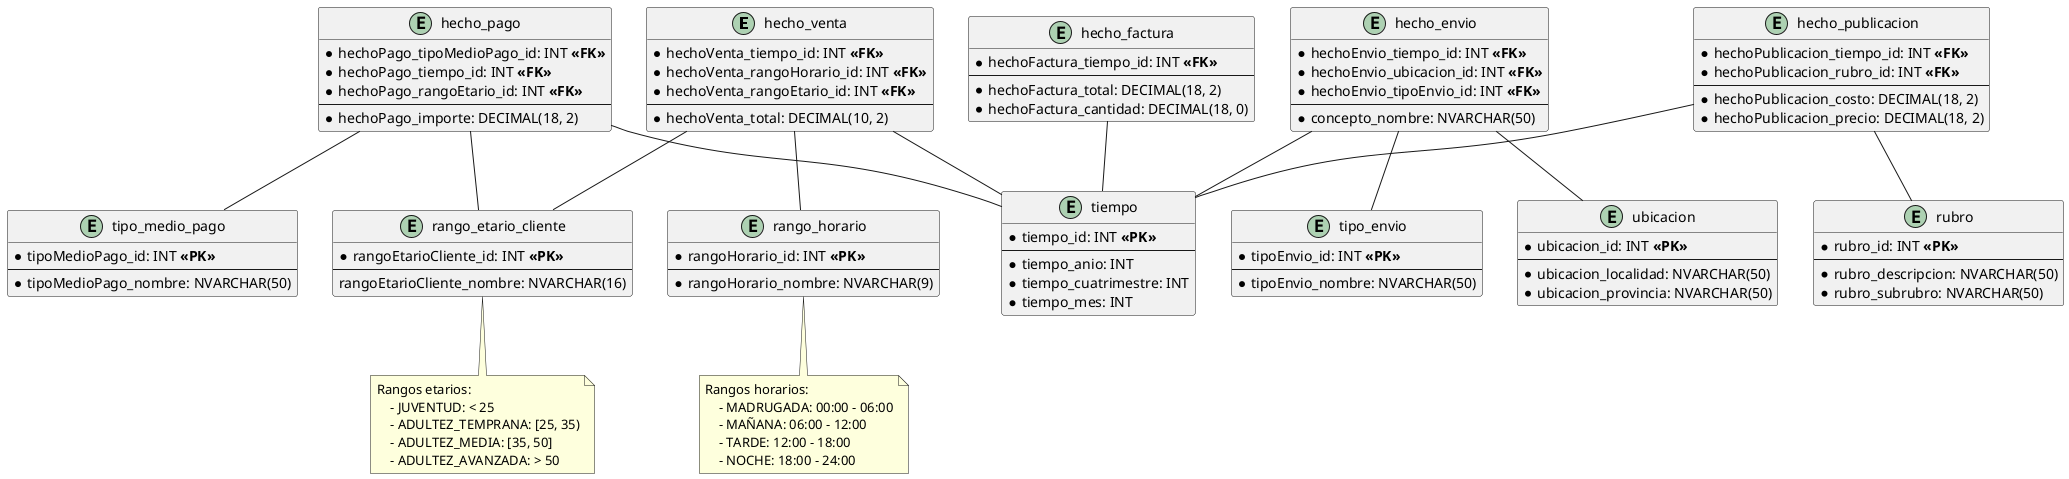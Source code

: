 @startuml diagrama-entidad-relacion-BI

/'
    Aclaraciones:
        - Considere no poner la palabra "dimensión" en los nombres de las tablas (por ejemplo, usar solo "tiempo" en lugar de "dimensión_tiempo"). Esto hace los nombres más cortos y claros. Además, el diagrama permite identificar fácilmente qué tablas son hechos y cuáles son dimensiones.

        - La consigna dice: "Se deberán considerar como mínimo las siguientes dimensiones, además de las que el alumno considere convenientes." Por eso, probablemente tengamos que agregar más dimensiones o hechos, o tal vez más atributos en algunas dimensiones.

        - Para avanzar, usé:
            - https://raw.githubusercontent.com/sebastiangilberto/utn-gdd-2c2022-tp/main/tp/der/der_BI.svg
            - Las diapositivas del profesor sobre el modelo de estrella, OLAP y DataWarehouse.

        - No estoy seguro sobre el rango horario y el rango etario. Puede que queden bien como están, tener un atributo para cada tipo o quizas se les ocurra otra idea.

        - Acuerdense de que los tipos datos deben ser los mismos de la tabla principal: "Todas las columnas creadas para las nuevas tablas deberán respetar los mismos tipos de datos de las columnas existentes en la tabla maestra."

        - Tengo dudas sobre si el "producto" debería ser un hecho o una dimensión, o si puede ser ambas cosas en distintas tablas. La misma duda tengo con "publicación".
'/

entity "hecho_venta" {
  * hechoVenta_tiempo_id: INT **<<FK>>**
  * hechoVenta_rangoHorario_id: INT **<<FK>>**
  * hechoVenta_rangoEtario_id: INT **<<FK>>**
  ' * hechoVenta_producto_id: INT **<<FK>>**
  ' * hechoVenta_almacen_id: INT **<<FK>>**
  ' * hechoVenta_cliente_id: INT **<<FK>>**
  --
    * hechoVenta_total: DECIMAL(10, 2)
    ' * hechoVenta_cantidadTotalProductos: INT
}

entity "hecho_pago" {
  * hechoPago_tipoMedioPago_id: INT **<<FK>>**
  * hechoPago_tiempo_id: INT **<<FK>>**
  * hechoPago_rangoEtario_id: INT **<<FK>>** 
  ' * hechoPago_cliente_id: INT **<<FK>>**
  --
    * hechoPago_importe: DECIMAL(18, 2)
}

entity "hecho_envio" {
  * hechoEnvio_tiempo_id: INT **<<FK>>**
  * hechoEnvio_ubicacion_id: INT **<<FK>>**
  ' * hechoEnvio_estado_id: INT **<<FK>>**
  * hechoEnvio_tipoEnvio_id: INT **<<FK>>** 
  --
    * concepto_nombre: NVARCHAR(50)
}


entity "hecho_factura" {
  * hechoFactura_tiempo_id: INT **<<FK>>**
  ' * hechoFactura_usuario_id: INT **<<FK>>** 
  ' * hechoFactura_concepto_id: INT **<<FK>>**
  --
    * hechoFactura_total: DECIMAL(18, 2)
    * hechoFactura_cantidad: DECIMAL(18, 0)
}

entity "hecho_publicacion" {
  * hechoPublicacion_tiempo_id: INT **<<FK>>**
  * hechoPublicacion_rubro_id: INT **<<FK>>**
  ' * hechoPublicacion_almacen_id: INT **<<FK>>**
  ' * hechoPublicacion_producto_id: INT **<<FK>>** 
  --
    * hechoPublicacion_costo: DECIMAL(18, 2)
    * hechoPublicacion_precio: DECIMAL(18, 2) 
}


' no estoy seguro de que sean los mejores tipos de datos para tiempos, pero asi estaban en el ejemplo del profe 
entity "tiempo" {
  * tiempo_id: INT **<<PK>>**
  --
    * tiempo_anio: INT  
    * tiempo_cuatrimestre: INT
    * tiempo_mes: INT
}

entity "ubicacion" {
  * ubicacion_id: INT **<<PK>>**
  --
    * ubicacion_localidad: NVARCHAR(50)
    * ubicacion_provincia: NVARCHAR(50)
}

entity "rango_etario_cliente" {
  * rangoEtarioCliente_id: INT **<<PK>>**
  --
    rangoEtarioCliente_nombre: NVARCHAR(16)
}
note bottom
    Rangos etarios: 
        - JUVENTUD: < 25
        - ADULTEZ_TEMPRANA: [25, 35)
        - ADULTEZ_MEDIA: [35, 50]
        - ADULTEZ_AVANZADA: > 50
end note

entity "rango_horario" {
  * rangoHorario_id: INT **<<PK>>**
  --
    * rangoHorario_nombre: NVARCHAR(9)
}
note bottom
    Rangos horarios: 
        - MADRUGADA: 00:00 - 06:00
        - MAÑANA: 06:00 - 12:00
        - TARDE: 12:00 - 18:00
        - NOCHE: 18:00 - 24:00 
end note

entity "tipo_medio_pago" {
  * tipoMedioPago_id: INT **<<PK>>**
  --
    * tipoMedioPago_nombre: NVARCHAR(50) 
}

entity "tipo_envio" {
  * tipoEnvio_id: INT **<<PK>>**
  --
    * tipoEnvio_nombre: NVARCHAR(50)
}

entity "rubro" {
  * rubro_id: INT **<<PK>>**
  --
    * rubro_descripcion: NVARCHAR(50)
    * rubro_subrubro: NVARCHAR(50)
}

hecho_venta -- tiempo
hecho_venta -- rango_etario_cliente
hecho_venta -- rango_horario

hecho_pago -- tipo_medio_pago
hecho_pago -- rango_etario_cliente
hecho_pago -- tiempo

hecho_envio -- tiempo
hecho_envio -- tipo_envio
hecho_envio -- ubicacion

hecho_factura -- tiempo

hecho_publicacion -- tiempo
hecho_publicacion -- rubro

@enduml
